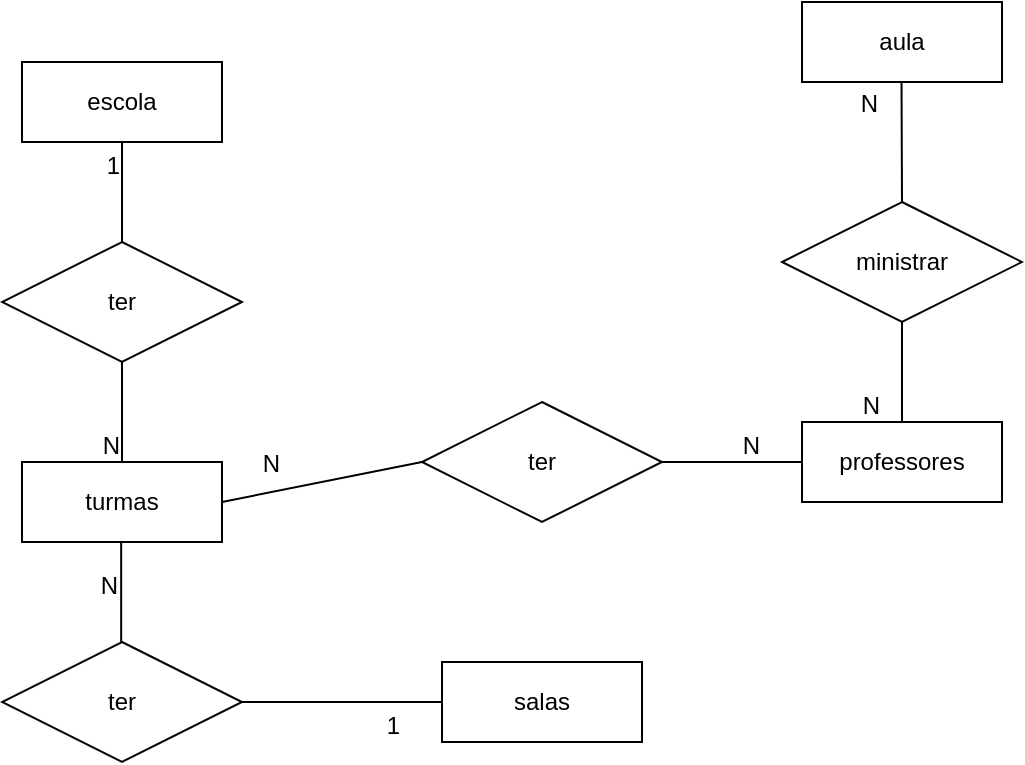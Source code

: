 <mxfile version="21.6.8" type="github">
  <diagram id="R2lEEEUBdFMjLlhIrx00" name="Page-1">
    <mxGraphModel dx="1434" dy="718" grid="1" gridSize="10" guides="1" tooltips="1" connect="1" arrows="1" fold="1" page="1" pageScale="1" pageWidth="850" pageHeight="1100" math="0" shadow="0" extFonts="Permanent Marker^https://fonts.googleapis.com/css?family=Permanent+Marker">
      <root>
        <mxCell id="0" />
        <mxCell id="1" parent="0" />
        <mxCell id="Th0L11japKfKHycfzOVs-7" value="escola" style="whiteSpace=wrap;html=1;align=center;" vertex="1" parent="1">
          <mxGeometry x="150" y="240" width="100" height="40" as="geometry" />
        </mxCell>
        <mxCell id="Th0L11japKfKHycfzOVs-8" value="ter" style="shape=rhombus;perimeter=rhombusPerimeter;whiteSpace=wrap;html=1;align=center;" vertex="1" parent="1">
          <mxGeometry x="140" y="330" width="120" height="60" as="geometry" />
        </mxCell>
        <mxCell id="Th0L11japKfKHycfzOVs-9" value="turmas" style="whiteSpace=wrap;html=1;align=center;" vertex="1" parent="1">
          <mxGeometry x="150" y="440" width="100" height="40" as="geometry" />
        </mxCell>
        <mxCell id="Th0L11japKfKHycfzOVs-10" value="ter" style="shape=rhombus;perimeter=rhombusPerimeter;whiteSpace=wrap;html=1;align=center;" vertex="1" parent="1">
          <mxGeometry x="140" y="530" width="120" height="60" as="geometry" />
        </mxCell>
        <mxCell id="Th0L11japKfKHycfzOVs-11" value="salas" style="whiteSpace=wrap;html=1;align=center;" vertex="1" parent="1">
          <mxGeometry x="360" y="540" width="100" height="40" as="geometry" />
        </mxCell>
        <mxCell id="Th0L11japKfKHycfzOVs-12" value="ter" style="shape=rhombus;perimeter=rhombusPerimeter;whiteSpace=wrap;html=1;align=center;" vertex="1" parent="1">
          <mxGeometry x="350" y="410" width="120" height="60" as="geometry" />
        </mxCell>
        <mxCell id="Th0L11japKfKHycfzOVs-13" value="professores" style="whiteSpace=wrap;html=1;align=center;" vertex="1" parent="1">
          <mxGeometry x="540" y="420" width="100" height="40" as="geometry" />
        </mxCell>
        <mxCell id="Th0L11japKfKHycfzOVs-14" value="ministrar" style="shape=rhombus;perimeter=rhombusPerimeter;whiteSpace=wrap;html=1;align=center;" vertex="1" parent="1">
          <mxGeometry x="530" y="310" width="120" height="60" as="geometry" />
        </mxCell>
        <mxCell id="Th0L11japKfKHycfzOVs-15" value="aula" style="whiteSpace=wrap;html=1;align=center;" vertex="1" parent="1">
          <mxGeometry x="540" y="210" width="100" height="40" as="geometry" />
        </mxCell>
        <mxCell id="Th0L11japKfKHycfzOVs-29" value="" style="endArrow=none;html=1;rounded=0;entryX=0.5;entryY=1;entryDx=0;entryDy=0;exitX=0.5;exitY=0;exitDx=0;exitDy=0;" edge="1" parent="1" source="Th0L11japKfKHycfzOVs-8" target="Th0L11japKfKHycfzOVs-7">
          <mxGeometry relative="1" as="geometry">
            <mxPoint x="350" y="370" as="sourcePoint" />
            <mxPoint x="510" y="370" as="targetPoint" />
          </mxGeometry>
        </mxCell>
        <mxCell id="Th0L11japKfKHycfzOVs-30" value="1" style="resizable=0;html=1;whiteSpace=wrap;align=right;verticalAlign=bottom;" connectable="0" vertex="1" parent="Th0L11japKfKHycfzOVs-29">
          <mxGeometry x="1" relative="1" as="geometry">
            <mxPoint y="20" as="offset" />
          </mxGeometry>
        </mxCell>
        <mxCell id="Th0L11japKfKHycfzOVs-31" value="" style="endArrow=none;html=1;rounded=0;entryX=0.5;entryY=0;entryDx=0;entryDy=0;exitX=0.5;exitY=1;exitDx=0;exitDy=0;" edge="1" parent="1" source="Th0L11japKfKHycfzOVs-8" target="Th0L11japKfKHycfzOVs-9">
          <mxGeometry relative="1" as="geometry">
            <mxPoint x="200" y="400" as="sourcePoint" />
            <mxPoint x="360" y="380" as="targetPoint" />
          </mxGeometry>
        </mxCell>
        <mxCell id="Th0L11japKfKHycfzOVs-32" value="N" style="resizable=0;html=1;whiteSpace=wrap;align=right;verticalAlign=bottom;" connectable="0" vertex="1" parent="Th0L11japKfKHycfzOVs-31">
          <mxGeometry x="1" relative="1" as="geometry" />
        </mxCell>
        <mxCell id="Th0L11japKfKHycfzOVs-34" value="" style="endArrow=none;html=1;rounded=0;entryX=1;entryY=0.5;entryDx=0;entryDy=0;exitX=0;exitY=0.5;exitDx=0;exitDy=0;" edge="1" parent="1" source="Th0L11japKfKHycfzOVs-11" target="Th0L11japKfKHycfzOVs-10">
          <mxGeometry relative="1" as="geometry">
            <mxPoint x="300" y="590" as="sourcePoint" />
            <mxPoint x="300" y="540" as="targetPoint" />
          </mxGeometry>
        </mxCell>
        <mxCell id="Th0L11japKfKHycfzOVs-35" value="1" style="resizable=0;html=1;whiteSpace=wrap;align=right;verticalAlign=bottom;" connectable="0" vertex="1" parent="Th0L11japKfKHycfzOVs-34">
          <mxGeometry x="1" relative="1" as="geometry">
            <mxPoint x="80" y="20" as="offset" />
          </mxGeometry>
        </mxCell>
        <mxCell id="Th0L11japKfKHycfzOVs-36" value="" style="endArrow=none;html=1;rounded=0;entryX=0.5;entryY=0;entryDx=0;entryDy=0;exitX=0.5;exitY=1;exitDx=0;exitDy=0;" edge="1" parent="1">
          <mxGeometry relative="1" as="geometry">
            <mxPoint x="199.58" y="480" as="sourcePoint" />
            <mxPoint x="199.58" y="530" as="targetPoint" />
          </mxGeometry>
        </mxCell>
        <mxCell id="Th0L11japKfKHycfzOVs-37" value="N" style="resizable=0;html=1;whiteSpace=wrap;align=right;verticalAlign=bottom;" connectable="0" vertex="1" parent="Th0L11japKfKHycfzOVs-36">
          <mxGeometry x="1" relative="1" as="geometry">
            <mxPoint y="-20" as="offset" />
          </mxGeometry>
        </mxCell>
        <mxCell id="Th0L11japKfKHycfzOVs-38" value="" style="endArrow=none;html=1;rounded=0;entryX=0;entryY=0.5;entryDx=0;entryDy=0;exitX=1;exitY=0.5;exitDx=0;exitDy=0;" edge="1" parent="1" source="Th0L11japKfKHycfzOVs-9" target="Th0L11japKfKHycfzOVs-12">
          <mxGeometry relative="1" as="geometry">
            <mxPoint x="300" y="430" as="sourcePoint" />
            <mxPoint x="300" y="480" as="targetPoint" />
          </mxGeometry>
        </mxCell>
        <mxCell id="Th0L11japKfKHycfzOVs-39" value="N" style="resizable=0;html=1;whiteSpace=wrap;align=right;verticalAlign=bottom;" connectable="0" vertex="1" parent="Th0L11japKfKHycfzOVs-38">
          <mxGeometry x="1" relative="1" as="geometry">
            <mxPoint x="-70" y="10" as="offset" />
          </mxGeometry>
        </mxCell>
        <mxCell id="Th0L11japKfKHycfzOVs-40" value="" style="endArrow=none;html=1;rounded=0;entryX=0;entryY=0.5;entryDx=0;entryDy=0;exitX=1;exitY=0.5;exitDx=0;exitDy=0;" edge="1" parent="1" target="Th0L11japKfKHycfzOVs-13">
          <mxGeometry relative="1" as="geometry">
            <mxPoint x="470" y="440" as="sourcePoint" />
            <mxPoint x="570" y="420" as="targetPoint" />
          </mxGeometry>
        </mxCell>
        <mxCell id="Th0L11japKfKHycfzOVs-41" value="N" style="resizable=0;html=1;whiteSpace=wrap;align=right;verticalAlign=bottom;" connectable="0" vertex="1" parent="Th0L11japKfKHycfzOVs-40">
          <mxGeometry x="1" relative="1" as="geometry">
            <mxPoint x="-20" as="offset" />
          </mxGeometry>
        </mxCell>
        <mxCell id="Th0L11japKfKHycfzOVs-42" value="" style="endArrow=none;html=1;rounded=0;exitX=0.5;exitY=1;exitDx=0;exitDy=0;" edge="1" parent="1" source="Th0L11japKfKHycfzOVs-14">
          <mxGeometry relative="1" as="geometry">
            <mxPoint x="555" y="400" as="sourcePoint" />
            <mxPoint x="590" y="420" as="targetPoint" />
          </mxGeometry>
        </mxCell>
        <mxCell id="Th0L11japKfKHycfzOVs-43" value="N" style="resizable=0;html=1;whiteSpace=wrap;align=right;verticalAlign=bottom;" connectable="0" vertex="1" parent="Th0L11japKfKHycfzOVs-42">
          <mxGeometry x="1" relative="1" as="geometry">
            <mxPoint x="-10" as="offset" />
          </mxGeometry>
        </mxCell>
        <mxCell id="Th0L11japKfKHycfzOVs-44" value="" style="endArrow=none;html=1;rounded=0;exitX=0.5;exitY=1;exitDx=0;exitDy=0;entryX=0.5;entryY=0;entryDx=0;entryDy=0;" edge="1" parent="1" target="Th0L11japKfKHycfzOVs-14">
          <mxGeometry relative="1" as="geometry">
            <mxPoint x="589.76" y="250" as="sourcePoint" />
            <mxPoint x="589.76" y="300" as="targetPoint" />
          </mxGeometry>
        </mxCell>
        <mxCell id="Th0L11japKfKHycfzOVs-45" value="N" style="resizable=0;html=1;whiteSpace=wrap;align=right;verticalAlign=bottom;" connectable="0" vertex="1" parent="Th0L11japKfKHycfzOVs-44">
          <mxGeometry x="1" relative="1" as="geometry">
            <mxPoint x="-10" y="-40" as="offset" />
          </mxGeometry>
        </mxCell>
      </root>
    </mxGraphModel>
  </diagram>
</mxfile>
